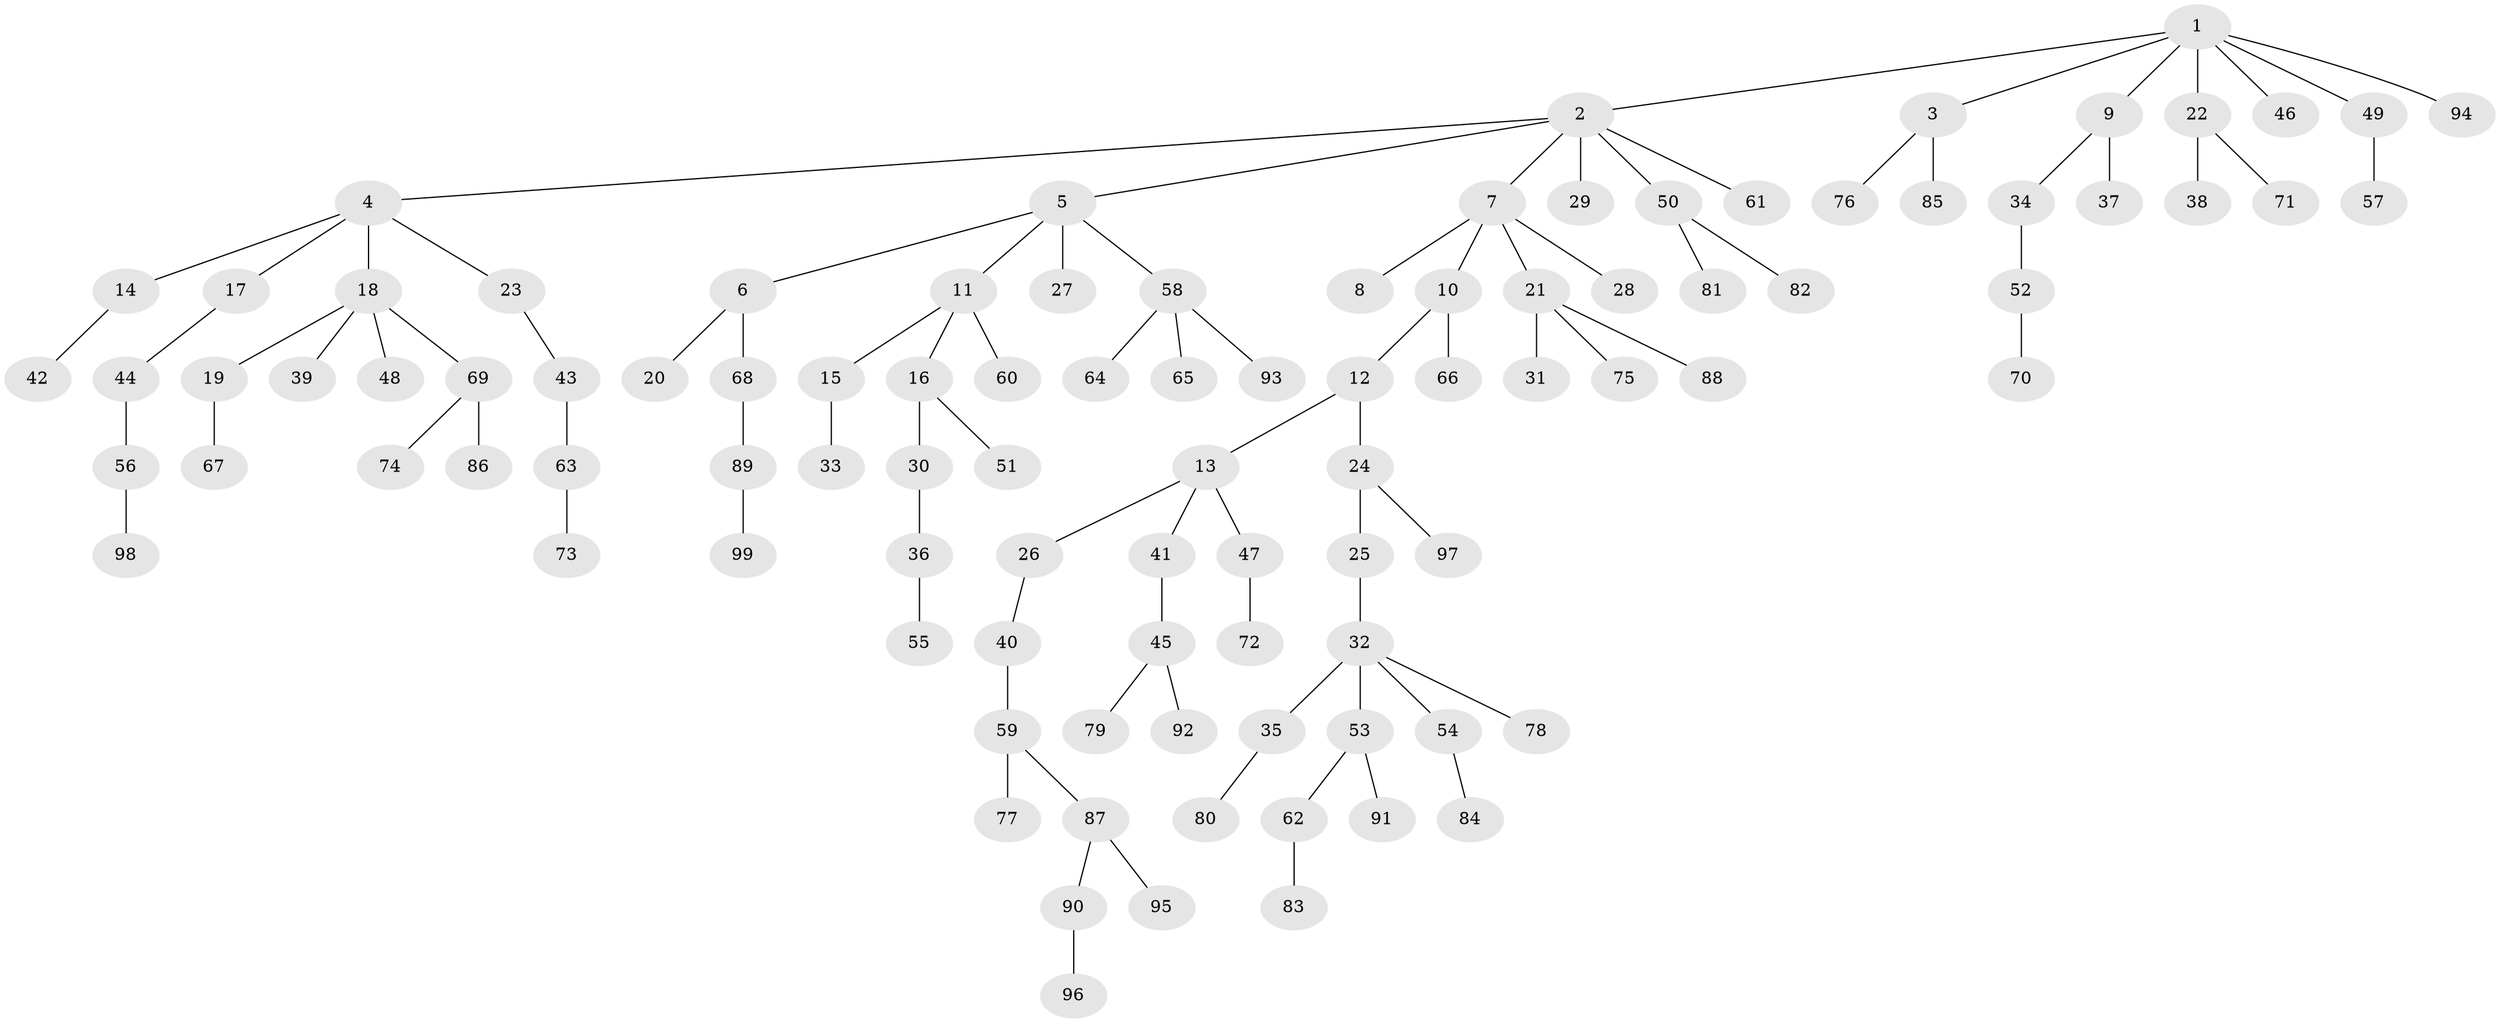 // coarse degree distribution, {5: 0.075, 1: 0.5, 2: 0.275, 3: 0.125, 6: 0.025}
// Generated by graph-tools (version 1.1) at 2025/37/03/04/25 23:37:30]
// undirected, 99 vertices, 98 edges
graph export_dot {
  node [color=gray90,style=filled];
  1;
  2;
  3;
  4;
  5;
  6;
  7;
  8;
  9;
  10;
  11;
  12;
  13;
  14;
  15;
  16;
  17;
  18;
  19;
  20;
  21;
  22;
  23;
  24;
  25;
  26;
  27;
  28;
  29;
  30;
  31;
  32;
  33;
  34;
  35;
  36;
  37;
  38;
  39;
  40;
  41;
  42;
  43;
  44;
  45;
  46;
  47;
  48;
  49;
  50;
  51;
  52;
  53;
  54;
  55;
  56;
  57;
  58;
  59;
  60;
  61;
  62;
  63;
  64;
  65;
  66;
  67;
  68;
  69;
  70;
  71;
  72;
  73;
  74;
  75;
  76;
  77;
  78;
  79;
  80;
  81;
  82;
  83;
  84;
  85;
  86;
  87;
  88;
  89;
  90;
  91;
  92;
  93;
  94;
  95;
  96;
  97;
  98;
  99;
  1 -- 2;
  1 -- 3;
  1 -- 9;
  1 -- 22;
  1 -- 46;
  1 -- 49;
  1 -- 94;
  2 -- 4;
  2 -- 5;
  2 -- 7;
  2 -- 29;
  2 -- 50;
  2 -- 61;
  3 -- 76;
  3 -- 85;
  4 -- 14;
  4 -- 17;
  4 -- 18;
  4 -- 23;
  5 -- 6;
  5 -- 11;
  5 -- 27;
  5 -- 58;
  6 -- 20;
  6 -- 68;
  7 -- 8;
  7 -- 10;
  7 -- 21;
  7 -- 28;
  9 -- 34;
  9 -- 37;
  10 -- 12;
  10 -- 66;
  11 -- 15;
  11 -- 16;
  11 -- 60;
  12 -- 13;
  12 -- 24;
  13 -- 26;
  13 -- 41;
  13 -- 47;
  14 -- 42;
  15 -- 33;
  16 -- 30;
  16 -- 51;
  17 -- 44;
  18 -- 19;
  18 -- 39;
  18 -- 48;
  18 -- 69;
  19 -- 67;
  21 -- 31;
  21 -- 75;
  21 -- 88;
  22 -- 38;
  22 -- 71;
  23 -- 43;
  24 -- 25;
  24 -- 97;
  25 -- 32;
  26 -- 40;
  30 -- 36;
  32 -- 35;
  32 -- 53;
  32 -- 54;
  32 -- 78;
  34 -- 52;
  35 -- 80;
  36 -- 55;
  40 -- 59;
  41 -- 45;
  43 -- 63;
  44 -- 56;
  45 -- 79;
  45 -- 92;
  47 -- 72;
  49 -- 57;
  50 -- 81;
  50 -- 82;
  52 -- 70;
  53 -- 62;
  53 -- 91;
  54 -- 84;
  56 -- 98;
  58 -- 64;
  58 -- 65;
  58 -- 93;
  59 -- 77;
  59 -- 87;
  62 -- 83;
  63 -- 73;
  68 -- 89;
  69 -- 74;
  69 -- 86;
  87 -- 90;
  87 -- 95;
  89 -- 99;
  90 -- 96;
}
